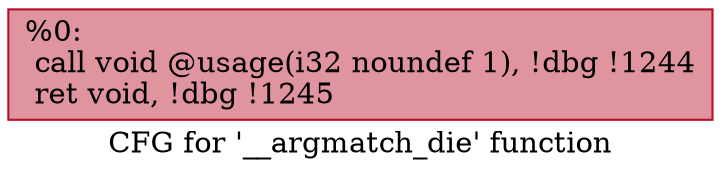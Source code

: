 digraph "CFG for '__argmatch_die' function" {
	label="CFG for '__argmatch_die' function";

	Node0x126dc70 [shape=record,color="#b70d28ff", style=filled, fillcolor="#b70d2870",label="{%0:\l  call void @usage(i32 noundef 1), !dbg !1244\l  ret void, !dbg !1245\l}"];
}
